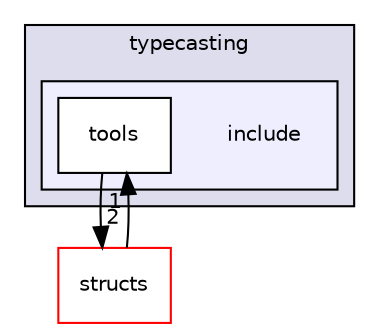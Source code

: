 digraph "include" {
  compound=true
  node [ fontsize="10", fontname="Helvetica"];
  edge [ labelfontsize="10", labelfontname="Helvetica"];
  subgraph clusterdir_b60a80b5573f59b8d3124d04096ac72b {
    graph [ bgcolor="#ddddee", pencolor="black", label="typecasting" fontname="Helvetica", fontsize="10", URL="dir_b60a80b5573f59b8d3124d04096ac72b.html"]
  subgraph clusterdir_e1b2ad20a4299b7782c86f3e494c77ac {
    graph [ bgcolor="#eeeeff", pencolor="black", label="" URL="dir_e1b2ad20a4299b7782c86f3e494c77ac.html"];
    dir_e1b2ad20a4299b7782c86f3e494c77ac [shape=plaintext label="include"];
    dir_02d9b901d1824c71fa42cc23a0653329 [shape=box label="tools" color="black" fillcolor="white" style="filled" URL="dir_02d9b901d1824c71fa42cc23a0653329.html"];
  }
  }
  dir_639930e6546076602fdb99daad4d48b4 [shape=box label="structs" fillcolor="white" style="filled" color="red" URL="dir_639930e6546076602fdb99daad4d48b4.html"];
  dir_639930e6546076602fdb99daad4d48b4->dir_02d9b901d1824c71fa42cc23a0653329 [headlabel="1", labeldistance=1.5 headhref="dir_000080_000155.html"];
  dir_02d9b901d1824c71fa42cc23a0653329->dir_639930e6546076602fdb99daad4d48b4 [headlabel="2", labeldistance=1.5 headhref="dir_000155_000080.html"];
}
